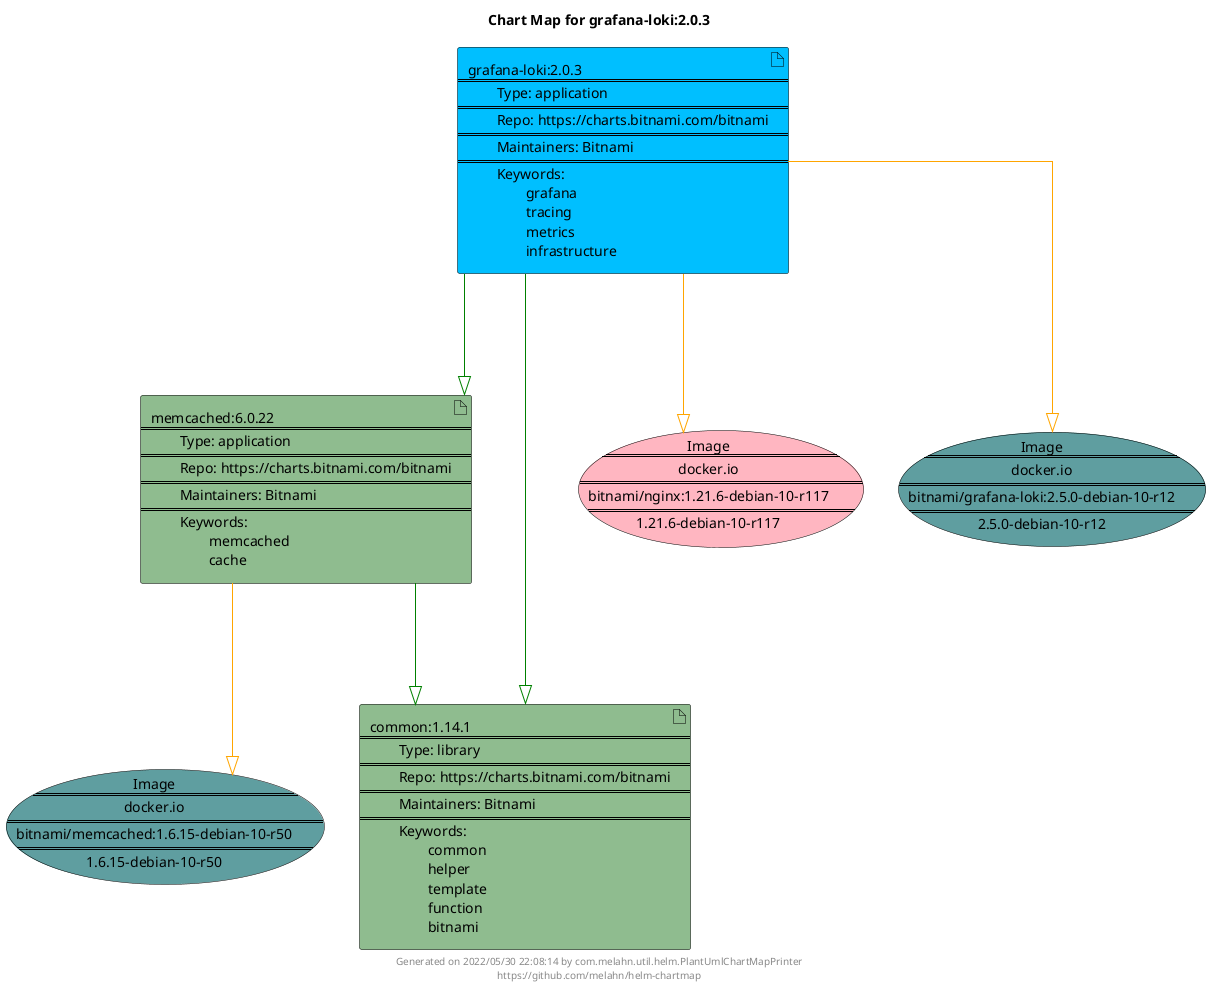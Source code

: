 @startuml
skinparam linetype ortho
skinparam backgroundColor white
skinparam usecaseBorderColor black
skinparam usecaseArrowColor LightSlateGray
skinparam artifactBorderColor black
skinparam artifactArrowColor LightSlateGray

title Chart Map for grafana-loki:2.0.3

'There are 3 referenced Helm Charts
artifact "grafana-loki:2.0.3\n====\n\tType: application\n====\n\tRepo: https://charts.bitnami.com/bitnami\n====\n\tMaintainers: Bitnami\n====\n\tKeywords: \n\t\tgrafana\n\t\ttracing\n\t\tmetrics\n\t\tinfrastructure" as grafana_loki_2_0_3 #DeepSkyBlue
artifact "memcached:6.0.22\n====\n\tType: application\n====\n\tRepo: https://charts.bitnami.com/bitnami\n====\n\tMaintainers: Bitnami\n====\n\tKeywords: \n\t\tmemcached\n\t\tcache" as memcached_6_0_22 #DarkSeaGreen
artifact "common:1.14.1\n====\n\tType: library\n====\n\tRepo: https://charts.bitnami.com/bitnami\n====\n\tMaintainers: Bitnami\n====\n\tKeywords: \n\t\tcommon\n\t\thelper\n\t\ttemplate\n\t\tfunction\n\t\tbitnami" as common_1_14_1 #DarkSeaGreen

'There are 3 referenced Docker Images
usecase "Image\n====\ndocker.io\n====\nbitnami/memcached:1.6.15-debian-10-r50\n====\n1.6.15-debian-10-r50" as docker_io_bitnami_memcached_1_6_15_debian_10_r50 #CadetBlue
usecase "Image\n====\ndocker.io\n====\nbitnami/nginx:1.21.6-debian-10-r117\n====\n1.21.6-debian-10-r117" as docker_io_bitnami_nginx_1_21_6_debian_10_r117 #LightPink
usecase "Image\n====\ndocker.io\n====\nbitnami/grafana-loki:2.5.0-debian-10-r12\n====\n2.5.0-debian-10-r12" as docker_io_bitnami_grafana_loki_2_5_0_debian_10_r12 #CadetBlue

'Chart Dependencies
grafana_loki_2_0_3--[#green]-|>common_1_14_1
grafana_loki_2_0_3--[#green]-|>memcached_6_0_22
memcached_6_0_22--[#green]-|>common_1_14_1
grafana_loki_2_0_3--[#orange]-|>docker_io_bitnami_nginx_1_21_6_debian_10_r117
grafana_loki_2_0_3--[#orange]-|>docker_io_bitnami_grafana_loki_2_5_0_debian_10_r12
memcached_6_0_22--[#orange]-|>docker_io_bitnami_memcached_1_6_15_debian_10_r50

center footer Generated on 2022/05/30 22:08:14 by com.melahn.util.helm.PlantUmlChartMapPrinter\nhttps://github.com/melahn/helm-chartmap
@enduml
